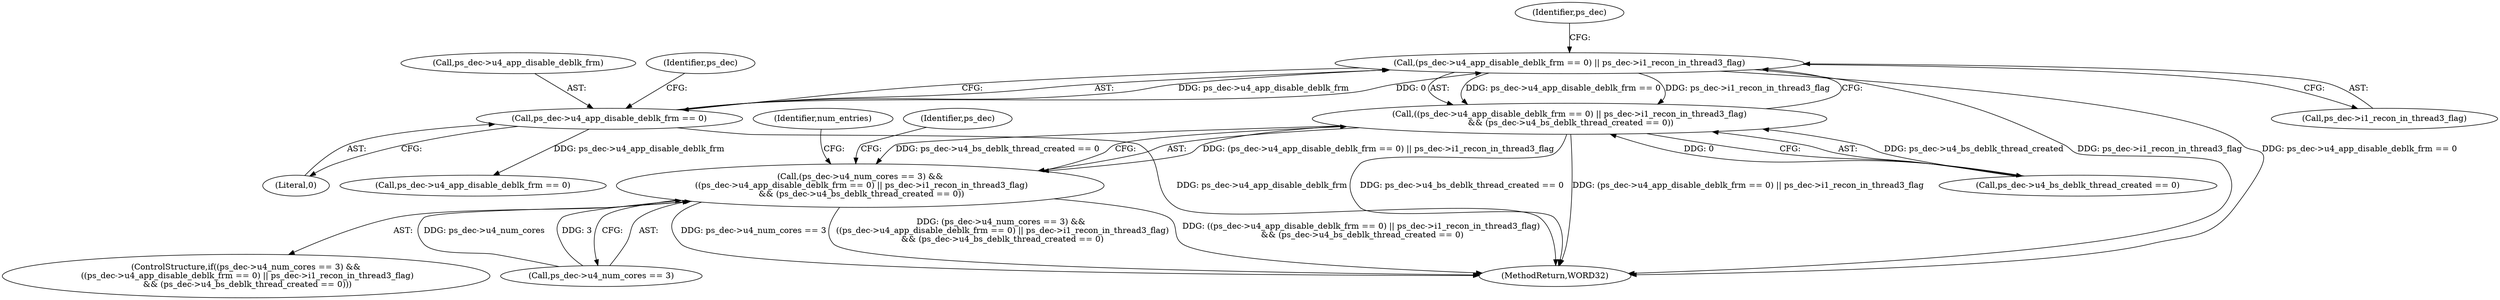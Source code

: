 digraph "0_Android_d4841f1161bdb5e13cb19e81af42437a634dd6ef@pointer" {
"1000470" [label="(Call,(ps_dec->u4_app_disable_deblk_frm == 0) || ps_dec->i1_recon_in_thread3_flag)"];
"1000471" [label="(Call,ps_dec->u4_app_disable_deblk_frm == 0)"];
"1000469" [label="(Call,((ps_dec->u4_app_disable_deblk_frm == 0) || ps_dec->i1_recon_in_thread3_flag)\n && (ps_dec->u4_bs_deblk_thread_created == 0))"];
"1000463" [label="(Call,(ps_dec->u4_num_cores == 3) &&\n ((ps_dec->u4_app_disable_deblk_frm == 0) || ps_dec->i1_recon_in_thread3_flag)\n && (ps_dec->u4_bs_deblk_thread_created == 0))"];
"1001364" [label="(MethodReturn,WORD32)"];
"1000472" [label="(Call,ps_dec->u4_app_disable_deblk_frm)"];
"1000479" [label="(Call,ps_dec->u4_bs_deblk_thread_created == 0)"];
"1000475" [label="(Literal,0)"];
"1000471" [label="(Call,ps_dec->u4_app_disable_deblk_frm == 0)"];
"1000462" [label="(ControlStructure,if((ps_dec->u4_num_cores == 3) &&\n ((ps_dec->u4_app_disable_deblk_frm == 0) || ps_dec->i1_recon_in_thread3_flag)\n && (ps_dec->u4_bs_deblk_thread_created == 0)))"];
"1000463" [label="(Call,(ps_dec->u4_num_cores == 3) &&\n ((ps_dec->u4_app_disable_deblk_frm == 0) || ps_dec->i1_recon_in_thread3_flag)\n && (ps_dec->u4_bs_deblk_thread_created == 0))"];
"1000470" [label="(Call,(ps_dec->u4_app_disable_deblk_frm == 0) || ps_dec->i1_recon_in_thread3_flag)"];
"1000476" [label="(Call,ps_dec->i1_recon_in_thread3_flag)"];
"1001082" [label="(Call,ps_dec->u4_app_disable_deblk_frm == 0)"];
"1000769" [label="(Identifier,num_entries)"];
"1000481" [label="(Identifier,ps_dec)"];
"1000477" [label="(Identifier,ps_dec)"];
"1000464" [label="(Call,ps_dec->u4_num_cores == 3)"];
"1000469" [label="(Call,((ps_dec->u4_app_disable_deblk_frm == 0) || ps_dec->i1_recon_in_thread3_flag)\n && (ps_dec->u4_bs_deblk_thread_created == 0))"];
"1000487" [label="(Identifier,ps_dec)"];
"1000470" -> "1000469"  [label="AST: "];
"1000470" -> "1000471"  [label="CFG: "];
"1000470" -> "1000476"  [label="CFG: "];
"1000471" -> "1000470"  [label="AST: "];
"1000476" -> "1000470"  [label="AST: "];
"1000481" -> "1000470"  [label="CFG: "];
"1000469" -> "1000470"  [label="CFG: "];
"1000470" -> "1001364"  [label="DDG: ps_dec->i1_recon_in_thread3_flag"];
"1000470" -> "1001364"  [label="DDG: ps_dec->u4_app_disable_deblk_frm == 0"];
"1000470" -> "1000469"  [label="DDG: ps_dec->u4_app_disable_deblk_frm == 0"];
"1000470" -> "1000469"  [label="DDG: ps_dec->i1_recon_in_thread3_flag"];
"1000471" -> "1000470"  [label="DDG: ps_dec->u4_app_disable_deblk_frm"];
"1000471" -> "1000470"  [label="DDG: 0"];
"1000471" -> "1000475"  [label="CFG: "];
"1000472" -> "1000471"  [label="AST: "];
"1000475" -> "1000471"  [label="AST: "];
"1000477" -> "1000471"  [label="CFG: "];
"1000471" -> "1001364"  [label="DDG: ps_dec->u4_app_disable_deblk_frm"];
"1000471" -> "1001082"  [label="DDG: ps_dec->u4_app_disable_deblk_frm"];
"1000469" -> "1000463"  [label="AST: "];
"1000469" -> "1000479"  [label="CFG: "];
"1000479" -> "1000469"  [label="AST: "];
"1000463" -> "1000469"  [label="CFG: "];
"1000469" -> "1001364"  [label="DDG: ps_dec->u4_bs_deblk_thread_created == 0"];
"1000469" -> "1001364"  [label="DDG: (ps_dec->u4_app_disable_deblk_frm == 0) || ps_dec->i1_recon_in_thread3_flag"];
"1000469" -> "1000463"  [label="DDG: (ps_dec->u4_app_disable_deblk_frm == 0) || ps_dec->i1_recon_in_thread3_flag"];
"1000469" -> "1000463"  [label="DDG: ps_dec->u4_bs_deblk_thread_created == 0"];
"1000479" -> "1000469"  [label="DDG: ps_dec->u4_bs_deblk_thread_created"];
"1000479" -> "1000469"  [label="DDG: 0"];
"1000463" -> "1000462"  [label="AST: "];
"1000463" -> "1000464"  [label="CFG: "];
"1000464" -> "1000463"  [label="AST: "];
"1000487" -> "1000463"  [label="CFG: "];
"1000769" -> "1000463"  [label="CFG: "];
"1000463" -> "1001364"  [label="DDG: (ps_dec->u4_num_cores == 3) &&\n ((ps_dec->u4_app_disable_deblk_frm == 0) || ps_dec->i1_recon_in_thread3_flag)\n && (ps_dec->u4_bs_deblk_thread_created == 0)"];
"1000463" -> "1001364"  [label="DDG: ((ps_dec->u4_app_disable_deblk_frm == 0) || ps_dec->i1_recon_in_thread3_flag)\n && (ps_dec->u4_bs_deblk_thread_created == 0)"];
"1000463" -> "1001364"  [label="DDG: ps_dec->u4_num_cores == 3"];
"1000464" -> "1000463"  [label="DDG: ps_dec->u4_num_cores"];
"1000464" -> "1000463"  [label="DDG: 3"];
}
